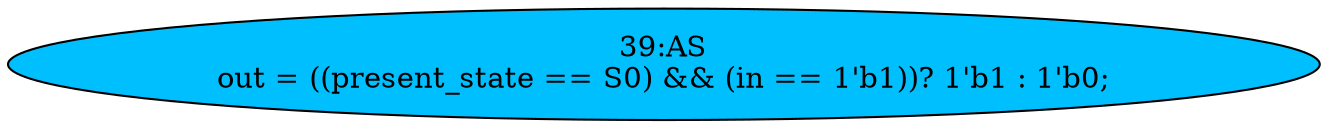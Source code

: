 strict digraph "" {
	node [label="\N"];
	"39:AS"	[ast="<pyverilog.vparser.ast.Assign object at 0x7fe7dad456d0>",
		def_var="['out']",
		fillcolor=deepskyblue,
		label="39:AS
out = ((present_state == S0) && (in == 1'b1))? 1'b1 : 1'b0;",
		statements="[]",
		style=filled,
		typ=Assign,
		use_var="['present_state', 'in']"];
}
